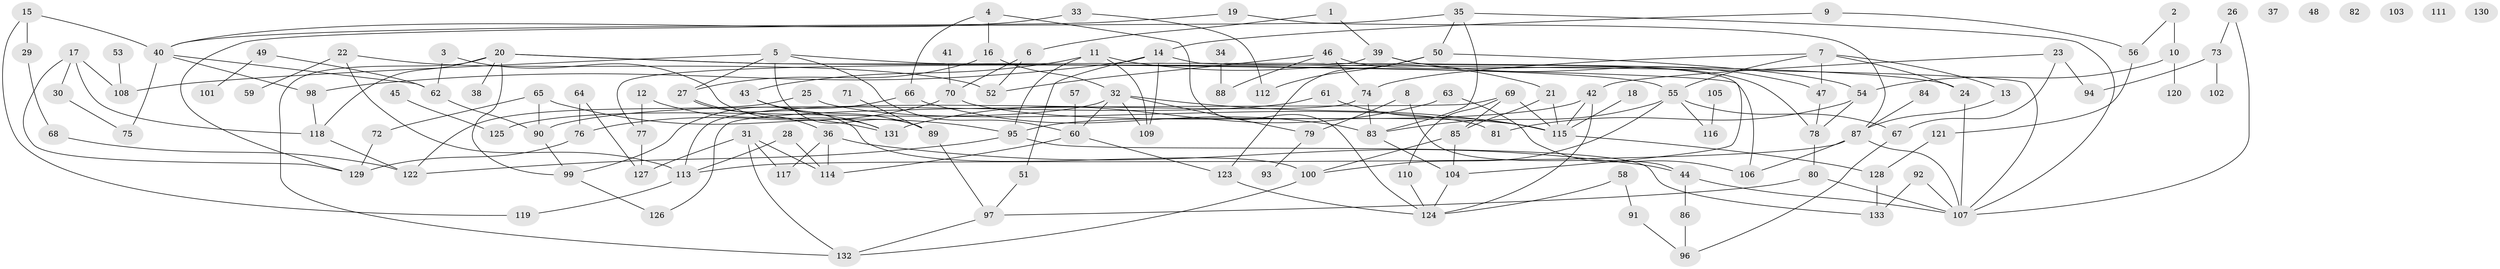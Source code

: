 // coarse degree distribution, {6: 0.0759493670886076, 2: 0.27848101265822783, 4: 0.189873417721519, 9: 0.012658227848101266, 10: 0.02531645569620253, 8: 0.02531645569620253, 7: 0.02531645569620253, 1: 0.12658227848101267, 15: 0.012658227848101266, 0: 0.0759493670886076, 5: 0.06329113924050633, 3: 0.08860759493670886}
// Generated by graph-tools (version 1.1) at 2025/16/03/04/25 18:16:29]
// undirected, 133 vertices, 193 edges
graph export_dot {
graph [start="1"]
  node [color=gray90,style=filled];
  1;
  2;
  3;
  4;
  5;
  6;
  7;
  8;
  9;
  10;
  11;
  12;
  13;
  14;
  15;
  16;
  17;
  18;
  19;
  20;
  21;
  22;
  23;
  24;
  25;
  26;
  27;
  28;
  29;
  30;
  31;
  32;
  33;
  34;
  35;
  36;
  37;
  38;
  39;
  40;
  41;
  42;
  43;
  44;
  45;
  46;
  47;
  48;
  49;
  50;
  51;
  52;
  53;
  54;
  55;
  56;
  57;
  58;
  59;
  60;
  61;
  62;
  63;
  64;
  65;
  66;
  67;
  68;
  69;
  70;
  71;
  72;
  73;
  74;
  75;
  76;
  77;
  78;
  79;
  80;
  81;
  82;
  83;
  84;
  85;
  86;
  87;
  88;
  89;
  90;
  91;
  92;
  93;
  94;
  95;
  96;
  97;
  98;
  99;
  100;
  101;
  102;
  103;
  104;
  105;
  106;
  107;
  108;
  109;
  110;
  111;
  112;
  113;
  114;
  115;
  116;
  117;
  118;
  119;
  120;
  121;
  122;
  123;
  124;
  125;
  126;
  127;
  128;
  129;
  130;
  131;
  132;
  133;
  1 -- 6;
  1 -- 39;
  2 -- 10;
  2 -- 56;
  3 -- 62;
  3 -- 131;
  4 -- 16;
  4 -- 66;
  4 -- 124;
  5 -- 27;
  5 -- 60;
  5 -- 89;
  5 -- 106;
  5 -- 108;
  6 -- 52;
  6 -- 70;
  7 -- 13;
  7 -- 24;
  7 -- 47;
  7 -- 55;
  7 -- 74;
  8 -- 44;
  8 -- 79;
  9 -- 14;
  9 -- 56;
  10 -- 54;
  10 -- 120;
  11 -- 21;
  11 -- 43;
  11 -- 95;
  11 -- 109;
  12 -- 77;
  12 -- 131;
  13 -- 87;
  14 -- 51;
  14 -- 98;
  14 -- 107;
  14 -- 109;
  15 -- 29;
  15 -- 40;
  15 -- 119;
  16 -- 27;
  16 -- 32;
  17 -- 30;
  17 -- 108;
  17 -- 118;
  17 -- 129;
  18 -- 115;
  19 -- 40;
  19 -- 87;
  20 -- 24;
  20 -- 38;
  20 -- 55;
  20 -- 99;
  20 -- 118;
  20 -- 132;
  21 -- 85;
  21 -- 115;
  22 -- 52;
  22 -- 59;
  22 -- 113;
  23 -- 42;
  23 -- 67;
  23 -- 94;
  24 -- 107;
  25 -- 81;
  25 -- 122;
  26 -- 73;
  26 -- 107;
  27 -- 36;
  27 -- 100;
  28 -- 113;
  28 -- 114;
  29 -- 68;
  30 -- 75;
  31 -- 114;
  31 -- 117;
  31 -- 127;
  31 -- 132;
  32 -- 60;
  32 -- 79;
  32 -- 109;
  32 -- 115;
  32 -- 125;
  33 -- 40;
  33 -- 112;
  34 -- 88;
  35 -- 50;
  35 -- 83;
  35 -- 107;
  35 -- 129;
  36 -- 44;
  36 -- 114;
  36 -- 117;
  39 -- 47;
  39 -- 77;
  39 -- 104;
  40 -- 62;
  40 -- 75;
  40 -- 98;
  41 -- 70;
  42 -- 95;
  42 -- 115;
  42 -- 124;
  43 -- 89;
  43 -- 131;
  44 -- 86;
  44 -- 107;
  45 -- 125;
  46 -- 52;
  46 -- 74;
  46 -- 78;
  46 -- 88;
  47 -- 78;
  49 -- 62;
  49 -- 101;
  50 -- 54;
  50 -- 112;
  50 -- 123;
  51 -- 97;
  53 -- 108;
  54 -- 78;
  54 -- 81;
  55 -- 67;
  55 -- 83;
  55 -- 100;
  55 -- 116;
  56 -- 121;
  57 -- 60;
  58 -- 91;
  58 -- 124;
  60 -- 114;
  60 -- 123;
  61 -- 90;
  61 -- 115;
  62 -- 90;
  63 -- 106;
  63 -- 131;
  64 -- 76;
  64 -- 127;
  65 -- 72;
  65 -- 90;
  65 -- 95;
  66 -- 83;
  66 -- 99;
  67 -- 96;
  68 -- 122;
  69 -- 85;
  69 -- 110;
  69 -- 115;
  69 -- 126;
  70 -- 76;
  70 -- 115;
  71 -- 89;
  72 -- 129;
  73 -- 94;
  73 -- 102;
  74 -- 83;
  74 -- 113;
  76 -- 129;
  77 -- 127;
  78 -- 80;
  79 -- 93;
  80 -- 97;
  80 -- 107;
  83 -- 104;
  84 -- 87;
  85 -- 100;
  85 -- 104;
  86 -- 96;
  87 -- 106;
  87 -- 107;
  87 -- 113;
  89 -- 97;
  90 -- 99;
  91 -- 96;
  92 -- 107;
  92 -- 133;
  95 -- 122;
  95 -- 133;
  97 -- 132;
  98 -- 118;
  99 -- 126;
  100 -- 132;
  104 -- 124;
  105 -- 116;
  110 -- 124;
  113 -- 119;
  115 -- 128;
  118 -- 122;
  121 -- 128;
  123 -- 124;
  128 -- 133;
}
